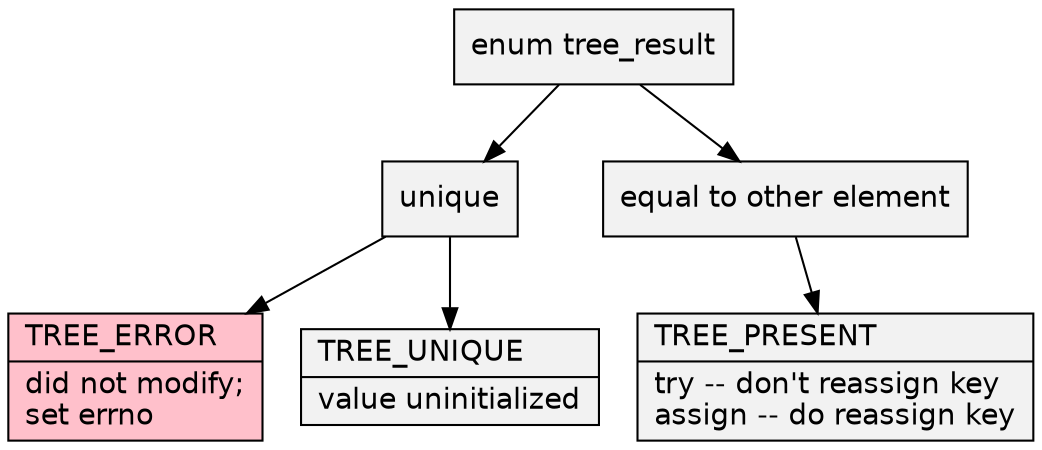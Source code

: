 digraph {
	graph [truecolor=true, bgcolor=transparent, fontname = "Bitstream Vera Sans"];
	node [shape=record, style=filled, fillcolor="Grey95", fontname="Bitstream Vera Sans"];
	edge [fontname="Bitstream Vera Sans"];
	put [label="enum tree_result"];
	put -> unique;
	unique -> error;
	unique -> grow;
	put -> equal;
	equal -> yield;
	error [label="{TREE_ERROR\l|did not modify;\lset errno\l}", fillcolor="Pink"];
	equal [label="{equal to other element}"];
	grow [label="{TREE_UNIQUE\l|value uninitialized\l}"];
	yield [label="{TREE_PRESENT\l|try -- don't reassign key\lassign -- do reassign key\l}"];
}
